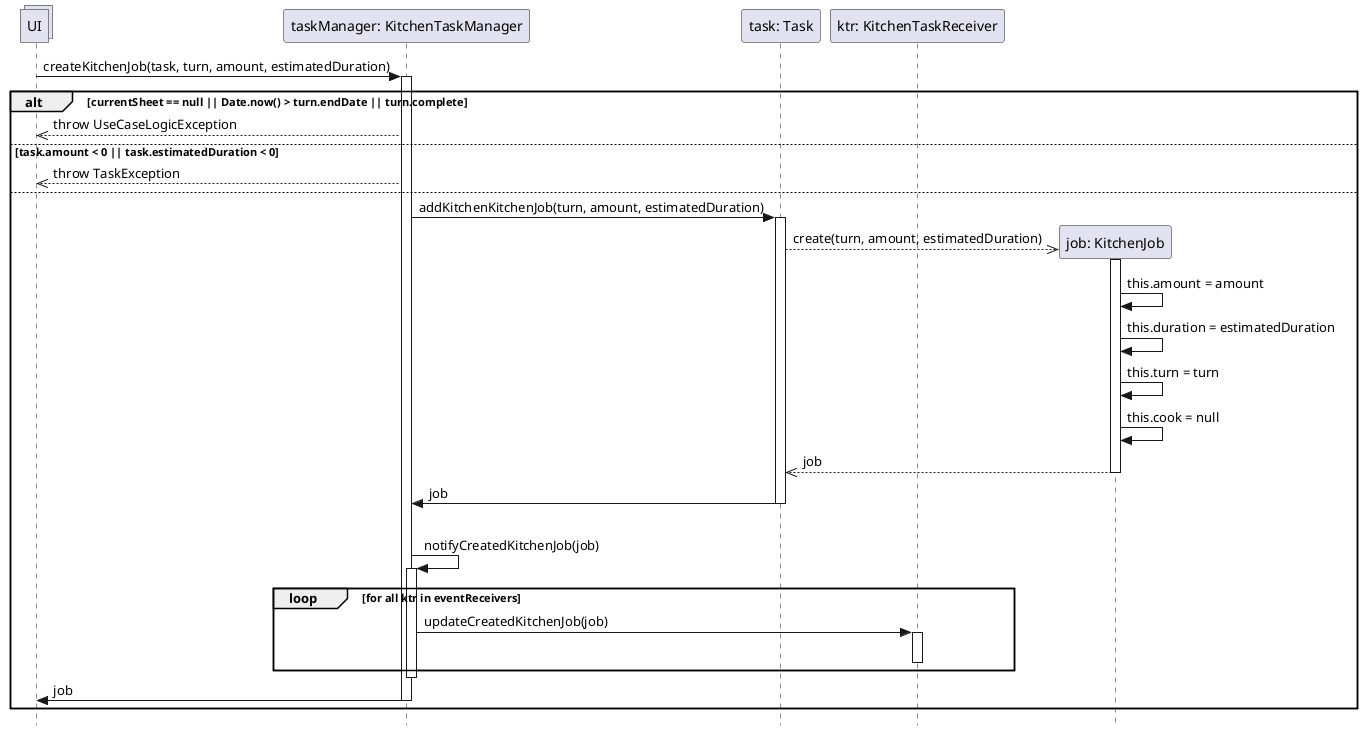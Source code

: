 @startuml Operazione 6
skinparam Style strictuml

collections UI

participant "taskManager: KitchenTaskManager" as tm
UI -> tm: createKitchenJob(task, turn, amount, estimatedDuration)
activate tm

participant "task: Task" as task
participant "ktr: KitchenTaskReceiver" as ktr

alt currentSheet == null || Date.now() > turn.endDate || turn.complete
    UI <<-- tm: throw UseCaseLogicException
else task.amount < 0 || task.estimatedDuration < 0
    UI <<-- tm: throw TaskException
else

    tm -> task: addKitchenKitchenJob(turn, amount, estimatedDuration)
    activate task

    participant "job: KitchenJob" as job
    task -->> job**: create(turn, amount, estimatedDuration)

    activate job
        job -> job: this.amount = amount
        job -> job: this.duration = estimatedDuration
        job -> job: this.turn = turn
        job -> job: this.cook = null

    return job

    tm <- task: job
    deactivate task

    |||
    tm -> tm: notifyCreatedKitchenJob(job)
    activate tm
    loop for all ktr in eventReceivers
        tm -> ktr : updateCreatedKitchenJob(job)
        activate ktr
        deactivate ktr
    end
    deactivate tm

    UI <- tm: job
    deactivate tm
    
end

@enduml